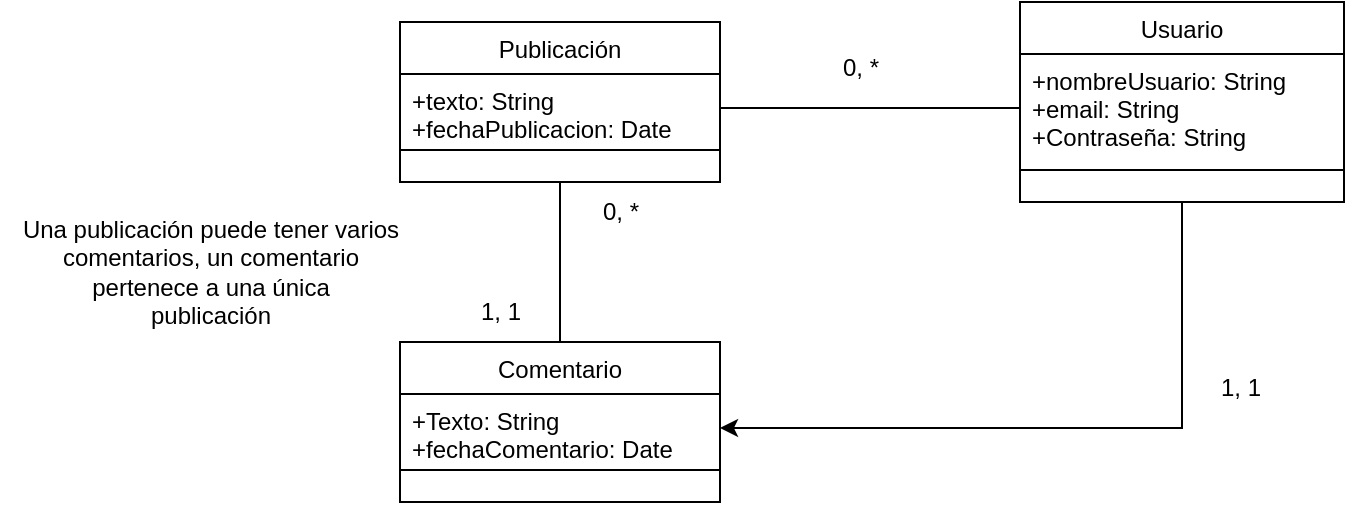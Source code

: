 <mxfile version="26.2.14">
  <diagram id="C5RBs43oDa-KdzZeNtuy" name="Page-1">
    <mxGraphModel grid="1" page="1" gridSize="10" guides="1" tooltips="1" connect="1" arrows="1" fold="1" pageScale="1" pageWidth="827" pageHeight="1169" math="0" shadow="0">
      <root>
        <mxCell id="WIyWlLk6GJQsqaUBKTNV-0" />
        <mxCell id="WIyWlLk6GJQsqaUBKTNV-1" parent="WIyWlLk6GJQsqaUBKTNV-0" />
        <mxCell id="0XjpiiMRgHDKVY5THAyE-15" style="edgeStyle=orthogonalEdgeStyle;rounded=0;orthogonalLoop=1;jettySize=auto;html=1;exitX=0.5;exitY=1;exitDx=0;exitDy=0;entryX=1;entryY=0.5;entryDx=0;entryDy=0;" edge="1" parent="WIyWlLk6GJQsqaUBKTNV-1" source="zkfFHV4jXpPFQw0GAbJ--17" target="0XjpiiMRgHDKVY5THAyE-4">
          <mxGeometry relative="1" as="geometry">
            <mxPoint x="591" y="320" as="targetPoint" />
          </mxGeometry>
        </mxCell>
        <mxCell id="zkfFHV4jXpPFQw0GAbJ--17" value="Usuario" style="swimlane;fontStyle=0;align=center;verticalAlign=top;childLayout=stackLayout;horizontal=1;startSize=26;horizontalStack=0;resizeParent=1;resizeLast=0;collapsible=1;marginBottom=0;rounded=0;shadow=0;strokeWidth=1;" vertex="1" parent="WIyWlLk6GJQsqaUBKTNV-1">
          <mxGeometry x="510" y="120" width="162" height="100" as="geometry">
            <mxRectangle x="550" y="140" width="160" height="26" as="alternateBounds" />
          </mxGeometry>
        </mxCell>
        <mxCell id="zkfFHV4jXpPFQw0GAbJ--18" value="+nombreUsuario: String&#xa;+email: String&#xa;+Contraseña: String" style="text;align=left;verticalAlign=top;spacingLeft=4;spacingRight=4;overflow=hidden;rotatable=0;points=[[0,0.5],[1,0.5]];portConstraint=eastwest;" vertex="1" parent="zkfFHV4jXpPFQw0GAbJ--17">
          <mxGeometry y="26" width="162" height="54" as="geometry" />
        </mxCell>
        <mxCell id="zkfFHV4jXpPFQw0GAbJ--23" value="" style="line;html=1;strokeWidth=1;align=left;verticalAlign=middle;spacingTop=-1;spacingLeft=3;spacingRight=3;rotatable=0;labelPosition=right;points=[];portConstraint=eastwest;" vertex="1" parent="zkfFHV4jXpPFQw0GAbJ--17">
          <mxGeometry y="80" width="162" height="8" as="geometry" />
        </mxCell>
        <mxCell id="0XjpiiMRgHDKVY5THAyE-13" style="edgeStyle=orthogonalEdgeStyle;rounded=0;orthogonalLoop=1;jettySize=auto;html=1;exitX=0.5;exitY=1;exitDx=0;exitDy=0;entryX=0.5;entryY=0;entryDx=0;entryDy=0;endArrow=none;startFill=0;" edge="1" parent="WIyWlLk6GJQsqaUBKTNV-1" source="0XjpiiMRgHDKVY5THAyE-0" target="0XjpiiMRgHDKVY5THAyE-3">
          <mxGeometry relative="1" as="geometry" />
        </mxCell>
        <mxCell id="0XjpiiMRgHDKVY5THAyE-0" value="Publicación" style="swimlane;fontStyle=0;align=center;verticalAlign=top;childLayout=stackLayout;horizontal=1;startSize=26;horizontalStack=0;resizeParent=1;resizeLast=0;collapsible=1;marginBottom=0;rounded=0;shadow=0;strokeWidth=1;" vertex="1" parent="WIyWlLk6GJQsqaUBKTNV-1">
          <mxGeometry x="200" y="130" width="160" height="80" as="geometry">
            <mxRectangle x="550" y="140" width="160" height="26" as="alternateBounds" />
          </mxGeometry>
        </mxCell>
        <mxCell id="0XjpiiMRgHDKVY5THAyE-1" value="+texto: String&#xa;+fechaPublicacion: Date" style="text;align=left;verticalAlign=top;spacingLeft=4;spacingRight=4;overflow=hidden;rotatable=0;points=[[0,0.5],[1,0.5]];portConstraint=eastwest;" vertex="1" parent="0XjpiiMRgHDKVY5THAyE-0">
          <mxGeometry y="26" width="160" height="34" as="geometry" />
        </mxCell>
        <mxCell id="0XjpiiMRgHDKVY5THAyE-2" value="" style="line;html=1;strokeWidth=1;align=left;verticalAlign=middle;spacingTop=-1;spacingLeft=3;spacingRight=3;rotatable=0;labelPosition=right;points=[];portConstraint=eastwest;" vertex="1" parent="0XjpiiMRgHDKVY5THAyE-0">
          <mxGeometry y="60" width="160" height="8" as="geometry" />
        </mxCell>
        <mxCell id="0XjpiiMRgHDKVY5THAyE-3" value="Comentario" style="swimlane;fontStyle=0;align=center;verticalAlign=top;childLayout=stackLayout;horizontal=1;startSize=26;horizontalStack=0;resizeParent=1;resizeLast=0;collapsible=1;marginBottom=0;rounded=0;shadow=0;strokeWidth=1;" vertex="1" parent="WIyWlLk6GJQsqaUBKTNV-1">
          <mxGeometry x="200" y="290" width="160" height="80" as="geometry">
            <mxRectangle x="550" y="140" width="160" height="26" as="alternateBounds" />
          </mxGeometry>
        </mxCell>
        <mxCell id="0XjpiiMRgHDKVY5THAyE-4" value="+Texto: String&#xa;+fechaComentario: Date" style="text;align=left;verticalAlign=top;spacingLeft=4;spacingRight=4;overflow=hidden;rotatable=0;points=[[0,0.5],[1,0.5]];portConstraint=eastwest;" vertex="1" parent="0XjpiiMRgHDKVY5THAyE-3">
          <mxGeometry y="26" width="160" height="34" as="geometry" />
        </mxCell>
        <mxCell id="0XjpiiMRgHDKVY5THAyE-5" value="" style="line;html=1;strokeWidth=1;align=left;verticalAlign=middle;spacingTop=-1;spacingLeft=3;spacingRight=3;rotatable=0;labelPosition=right;points=[];portConstraint=eastwest;" vertex="1" parent="0XjpiiMRgHDKVY5THAyE-3">
          <mxGeometry y="60" width="160" height="8" as="geometry" />
        </mxCell>
        <mxCell id="0XjpiiMRgHDKVY5THAyE-11" style="edgeStyle=orthogonalEdgeStyle;rounded=0;orthogonalLoop=1;jettySize=auto;html=1;exitX=0;exitY=0.5;exitDx=0;exitDy=0;entryX=1;entryY=0.5;entryDx=0;entryDy=0;endArrow=none;startFill=0;" edge="1" parent="WIyWlLk6GJQsqaUBKTNV-1" source="zkfFHV4jXpPFQw0GAbJ--18" target="0XjpiiMRgHDKVY5THAyE-1">
          <mxGeometry relative="1" as="geometry" />
        </mxCell>
        <mxCell id="0XjpiiMRgHDKVY5THAyE-12" value="0, *" style="text;html=1;align=center;verticalAlign=middle;resizable=0;points=[];autosize=1;strokeColor=none;fillColor=none;" vertex="1" parent="WIyWlLk6GJQsqaUBKTNV-1">
          <mxGeometry x="410" y="138" width="40" height="30" as="geometry" />
        </mxCell>
        <mxCell id="0XjpiiMRgHDKVY5THAyE-14" value="0, *" style="text;html=1;align=center;verticalAlign=middle;resizable=0;points=[];autosize=1;strokeColor=none;fillColor=none;" vertex="1" parent="WIyWlLk6GJQsqaUBKTNV-1">
          <mxGeometry x="290" y="210" width="40" height="30" as="geometry" />
        </mxCell>
        <mxCell id="0XjpiiMRgHDKVY5THAyE-16" value="1, 1" style="text;html=1;align=center;verticalAlign=middle;resizable=0;points=[];autosize=1;strokeColor=none;fillColor=none;" vertex="1" parent="WIyWlLk6GJQsqaUBKTNV-1">
          <mxGeometry x="600" y="298" width="40" height="30" as="geometry" />
        </mxCell>
        <mxCell id="0XjpiiMRgHDKVY5THAyE-17" value="1, 1" style="text;html=1;align=center;verticalAlign=middle;resizable=0;points=[];autosize=1;strokeColor=none;fillColor=none;" vertex="1" parent="WIyWlLk6GJQsqaUBKTNV-1">
          <mxGeometry x="230" y="260" width="40" height="30" as="geometry" />
        </mxCell>
        <mxCell id="0XjpiiMRgHDKVY5THAyE-19" value="Una publicación puede tener varios&lt;div&gt;comentarios, un comentario&lt;/div&gt;&lt;div&gt;pertenece a una única&lt;/div&gt;&lt;div&gt;publicación&lt;/div&gt;" style="text;html=1;align=center;verticalAlign=middle;resizable=0;points=[];autosize=1;strokeColor=none;fillColor=none;" vertex="1" parent="WIyWlLk6GJQsqaUBKTNV-1">
          <mxGeometry y="220" width="210" height="70" as="geometry" />
        </mxCell>
      </root>
    </mxGraphModel>
  </diagram>
</mxfile>
